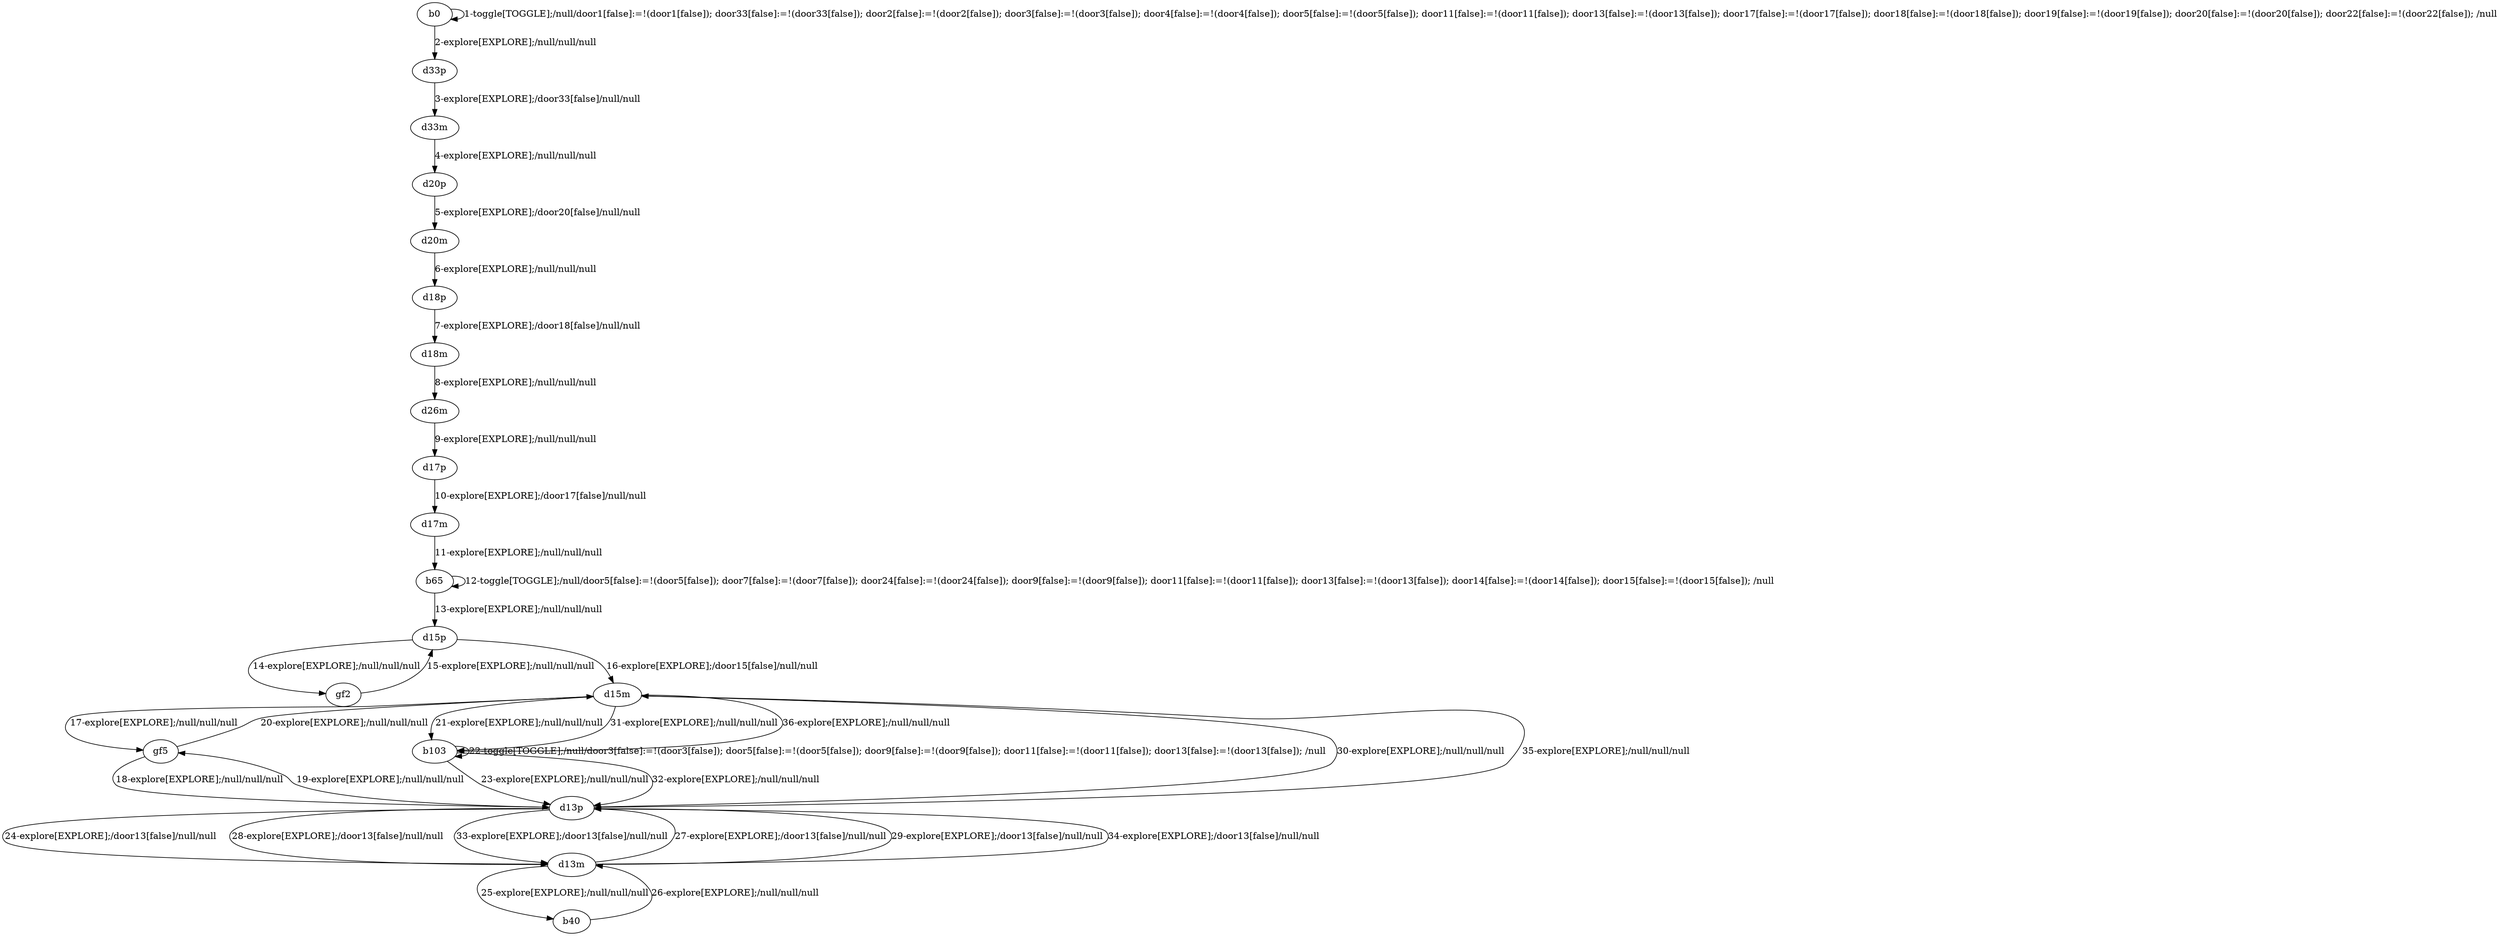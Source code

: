 # Total number of goals covered by this test: 4
# d13m --> d13p
# d13m --> b40
# d13p --> d15m
# b40 --> d13m

digraph g {
"b0" -> "b0" [label = "1-toggle[TOGGLE];/null/door1[false]:=!(door1[false]); door33[false]:=!(door33[false]); door2[false]:=!(door2[false]); door3[false]:=!(door3[false]); door4[false]:=!(door4[false]); door5[false]:=!(door5[false]); door11[false]:=!(door11[false]); door13[false]:=!(door13[false]); door17[false]:=!(door17[false]); door18[false]:=!(door18[false]); door19[false]:=!(door19[false]); door20[false]:=!(door20[false]); door22[false]:=!(door22[false]); /null"];
"b0" -> "d33p" [label = "2-explore[EXPLORE];/null/null/null"];
"d33p" -> "d33m" [label = "3-explore[EXPLORE];/door33[false]/null/null"];
"d33m" -> "d20p" [label = "4-explore[EXPLORE];/null/null/null"];
"d20p" -> "d20m" [label = "5-explore[EXPLORE];/door20[false]/null/null"];
"d20m" -> "d18p" [label = "6-explore[EXPLORE];/null/null/null"];
"d18p" -> "d18m" [label = "7-explore[EXPLORE];/door18[false]/null/null"];
"d18m" -> "d26m" [label = "8-explore[EXPLORE];/null/null/null"];
"d26m" -> "d17p" [label = "9-explore[EXPLORE];/null/null/null"];
"d17p" -> "d17m" [label = "10-explore[EXPLORE];/door17[false]/null/null"];
"d17m" -> "b65" [label = "11-explore[EXPLORE];/null/null/null"];
"b65" -> "b65" [label = "12-toggle[TOGGLE];/null/door5[false]:=!(door5[false]); door7[false]:=!(door7[false]); door24[false]:=!(door24[false]); door9[false]:=!(door9[false]); door11[false]:=!(door11[false]); door13[false]:=!(door13[false]); door14[false]:=!(door14[false]); door15[false]:=!(door15[false]); /null"];
"b65" -> "d15p" [label = "13-explore[EXPLORE];/null/null/null"];
"d15p" -> "gf2" [label = "14-explore[EXPLORE];/null/null/null"];
"gf2" -> "d15p" [label = "15-explore[EXPLORE];/null/null/null"];
"d15p" -> "d15m" [label = "16-explore[EXPLORE];/door15[false]/null/null"];
"d15m" -> "gf5" [label = "17-explore[EXPLORE];/null/null/null"];
"gf5" -> "d13p" [label = "18-explore[EXPLORE];/null/null/null"];
"d13p" -> "gf5" [label = "19-explore[EXPLORE];/null/null/null"];
"gf5" -> "d15m" [label = "20-explore[EXPLORE];/null/null/null"];
"d15m" -> "b103" [label = "21-explore[EXPLORE];/null/null/null"];
"b103" -> "b103" [label = "22-toggle[TOGGLE];/null/door3[false]:=!(door3[false]); door5[false]:=!(door5[false]); door9[false]:=!(door9[false]); door11[false]:=!(door11[false]); door13[false]:=!(door13[false]); /null"];
"b103" -> "d13p" [label = "23-explore[EXPLORE];/null/null/null"];
"d13p" -> "d13m" [label = "24-explore[EXPLORE];/door13[false]/null/null"];
"d13m" -> "b40" [label = "25-explore[EXPLORE];/null/null/null"];
"b40" -> "d13m" [label = "26-explore[EXPLORE];/null/null/null"];
"d13m" -> "d13p" [label = "27-explore[EXPLORE];/door13[false]/null/null"];
"d13p" -> "d13m" [label = "28-explore[EXPLORE];/door13[false]/null/null"];
"d13m" -> "d13p" [label = "29-explore[EXPLORE];/door13[false]/null/null"];
"d13p" -> "d15m" [label = "30-explore[EXPLORE];/null/null/null"];
"d15m" -> "b103" [label = "31-explore[EXPLORE];/null/null/null"];
"b103" -> "d13p" [label = "32-explore[EXPLORE];/null/null/null"];
"d13p" -> "d13m" [label = "33-explore[EXPLORE];/door13[false]/null/null"];
"d13m" -> "d13p" [label = "34-explore[EXPLORE];/door13[false]/null/null"];
"d13p" -> "d15m" [label = "35-explore[EXPLORE];/null/null/null"];
"d15m" -> "b103" [label = "36-explore[EXPLORE];/null/null/null"];
}
